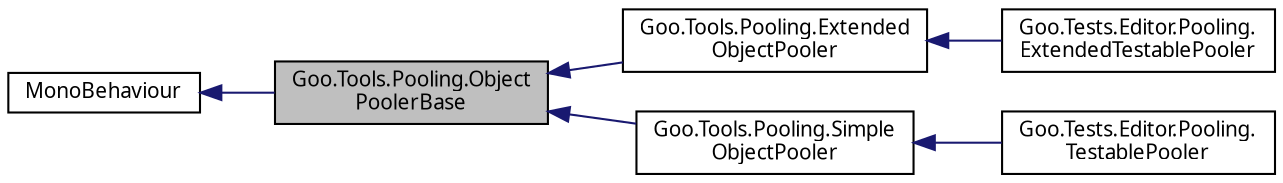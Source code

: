 digraph "Goo.Tools.Pooling.ObjectPoolerBase"
{
 // LATEX_PDF_SIZE
  edge [fontname="Calibrii",fontsize="10",labelfontname="Calibrii",labelfontsize="10"];
  node [fontname="Calibrii",fontsize="10",shape=record];
  rankdir="LR";
  Node1 [label="Goo.Tools.Pooling.Object\lPoolerBase",height=0.2,width=0.4,color="black", fillcolor="grey75", style="filled", fontcolor="black",tooltip=" "];
  Node2 -> Node1 [dir="back",color="midnightblue",fontsize="10",style="solid",fontname="Calibrii"];
  Node2 [label="MonoBehaviour",height=0.2,width=0.4,color="black", fillcolor="white", style="filled",tooltip=" "];
  Node1 -> Node3 [dir="back",color="midnightblue",fontsize="10",style="solid",fontname="Calibrii"];
  Node3 [label="Goo.Tools.Pooling.Extended\lObjectPooler",height=0.2,width=0.4,color="black", fillcolor="white", style="filled",URL="$dd/d03/classGoo_1_1Tools_1_1Pooling_1_1ExtendedObjectPooler.html",tooltip="Component-based object pooler running on IPooled interface."];
  Node3 -> Node4 [dir="back",color="midnightblue",fontsize="10",style="solid",fontname="Calibrii"];
  Node4 [label="Goo.Tests.Editor.Pooling.\lExtendedTestablePooler",height=0.2,width=0.4,color="black", fillcolor="white", style="filled",URL="$dd/d6a/classGoo_1_1Tests_1_1Editor_1_1Pooling_1_1ExtendedTestablePooler.html",tooltip=" "];
  Node1 -> Node5 [dir="back",color="midnightblue",fontsize="10",style="solid",fontname="Calibrii"];
  Node5 [label="Goo.Tools.Pooling.Simple\lObjectPooler",height=0.2,width=0.4,color="black", fillcolor="white", style="filled",URL="$df/d2f/classGoo_1_1Tools_1_1Pooling_1_1SimpleObjectPooler.html",tooltip="Component-based object pooler running on GameObjects class."];
  Node5 -> Node6 [dir="back",color="midnightblue",fontsize="10",style="solid",fontname="Calibrii"];
  Node6 [label="Goo.Tests.Editor.Pooling.\lTestablePooler",height=0.2,width=0.4,color="black", fillcolor="white", style="filled",URL="$d7/dd3/classGoo_1_1Tests_1_1Editor_1_1Pooling_1_1TestablePooler.html",tooltip=" "];
}
